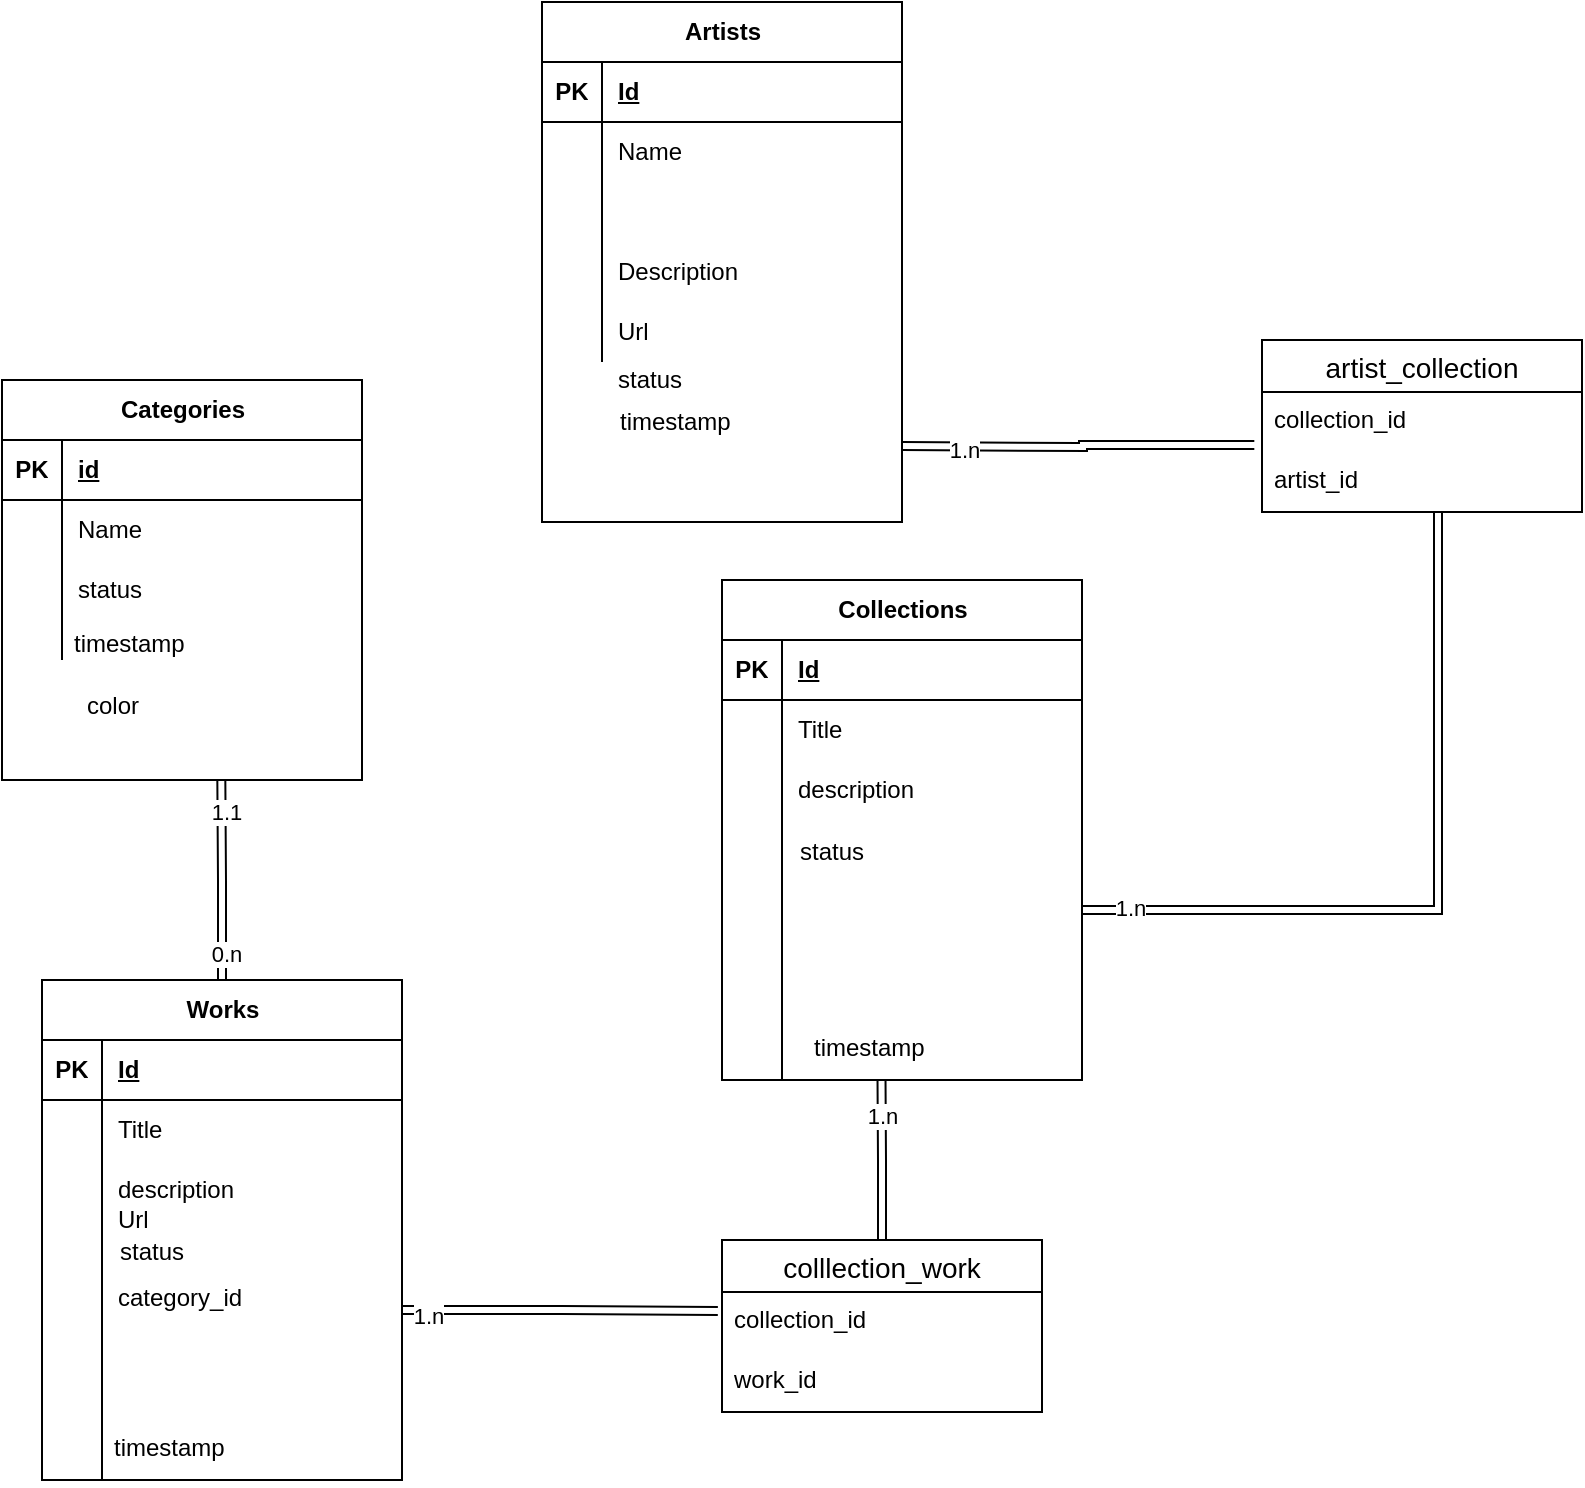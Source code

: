 <mxfile version="22.0.0" type="device">
  <diagram name="Page-1" id="lh1vO2fwS8h3K3bvofUn">
    <mxGraphModel dx="896" dy="1795" grid="1" gridSize="10" guides="1" tooltips="1" connect="1" arrows="1" fold="1" page="1" pageScale="1" pageWidth="827" pageHeight="1169" math="0" shadow="0">
      <root>
        <mxCell id="0" />
        <mxCell id="1" parent="0" />
        <mxCell id="6TNkbkSnqfUSLjNaHn4l-5" value="Categories" style="shape=table;startSize=30;container=1;collapsible=1;childLayout=tableLayout;fixedRows=1;rowLines=0;fontStyle=1;align=center;resizeLast=1;html=1;" vertex="1" parent="1">
          <mxGeometry x="40" y="-910" width="180" height="200" as="geometry" />
        </mxCell>
        <mxCell id="6TNkbkSnqfUSLjNaHn4l-6" value="" style="shape=tableRow;horizontal=0;startSize=0;swimlaneHead=0;swimlaneBody=0;fillColor=none;collapsible=0;dropTarget=0;points=[[0,0.5],[1,0.5]];portConstraint=eastwest;top=0;left=0;right=0;bottom=1;" vertex="1" parent="6TNkbkSnqfUSLjNaHn4l-5">
          <mxGeometry y="30" width="180" height="30" as="geometry" />
        </mxCell>
        <mxCell id="6TNkbkSnqfUSLjNaHn4l-7" value="PK" style="shape=partialRectangle;connectable=0;fillColor=none;top=0;left=0;bottom=0;right=0;fontStyle=1;overflow=hidden;whiteSpace=wrap;html=1;" vertex="1" parent="6TNkbkSnqfUSLjNaHn4l-6">
          <mxGeometry width="30" height="30" as="geometry">
            <mxRectangle width="30" height="30" as="alternateBounds" />
          </mxGeometry>
        </mxCell>
        <mxCell id="6TNkbkSnqfUSLjNaHn4l-8" value="id" style="shape=partialRectangle;connectable=0;fillColor=none;top=0;left=0;bottom=0;right=0;align=left;spacingLeft=6;fontStyle=5;overflow=hidden;whiteSpace=wrap;html=1;" vertex="1" parent="6TNkbkSnqfUSLjNaHn4l-6">
          <mxGeometry x="30" width="150" height="30" as="geometry">
            <mxRectangle width="150" height="30" as="alternateBounds" />
          </mxGeometry>
        </mxCell>
        <mxCell id="6TNkbkSnqfUSLjNaHn4l-9" value="" style="shape=tableRow;horizontal=0;startSize=0;swimlaneHead=0;swimlaneBody=0;fillColor=none;collapsible=0;dropTarget=0;points=[[0,0.5],[1,0.5]];portConstraint=eastwest;top=0;left=0;right=0;bottom=0;" vertex="1" parent="6TNkbkSnqfUSLjNaHn4l-5">
          <mxGeometry y="60" width="180" height="30" as="geometry" />
        </mxCell>
        <mxCell id="6TNkbkSnqfUSLjNaHn4l-10" value="" style="shape=partialRectangle;connectable=0;fillColor=none;top=0;left=0;bottom=0;right=0;editable=1;overflow=hidden;whiteSpace=wrap;html=1;" vertex="1" parent="6TNkbkSnqfUSLjNaHn4l-9">
          <mxGeometry width="30" height="30" as="geometry">
            <mxRectangle width="30" height="30" as="alternateBounds" />
          </mxGeometry>
        </mxCell>
        <mxCell id="6TNkbkSnqfUSLjNaHn4l-11" value="Name" style="shape=partialRectangle;connectable=0;fillColor=none;top=0;left=0;bottom=0;right=0;align=left;spacingLeft=6;overflow=hidden;whiteSpace=wrap;html=1;" vertex="1" parent="6TNkbkSnqfUSLjNaHn4l-9">
          <mxGeometry x="30" width="150" height="30" as="geometry">
            <mxRectangle width="150" height="30" as="alternateBounds" />
          </mxGeometry>
        </mxCell>
        <mxCell id="6TNkbkSnqfUSLjNaHn4l-12" value="" style="shape=tableRow;horizontal=0;startSize=0;swimlaneHead=0;swimlaneBody=0;fillColor=none;collapsible=0;dropTarget=0;points=[[0,0.5],[1,0.5]];portConstraint=eastwest;top=0;left=0;right=0;bottom=0;" vertex="1" parent="6TNkbkSnqfUSLjNaHn4l-5">
          <mxGeometry y="90" width="180" height="30" as="geometry" />
        </mxCell>
        <mxCell id="6TNkbkSnqfUSLjNaHn4l-13" value="" style="shape=partialRectangle;connectable=0;fillColor=none;top=0;left=0;bottom=0;right=0;editable=1;overflow=hidden;whiteSpace=wrap;html=1;" vertex="1" parent="6TNkbkSnqfUSLjNaHn4l-12">
          <mxGeometry width="30" height="30" as="geometry">
            <mxRectangle width="30" height="30" as="alternateBounds" />
          </mxGeometry>
        </mxCell>
        <mxCell id="6TNkbkSnqfUSLjNaHn4l-14" value="status" style="shape=partialRectangle;connectable=0;fillColor=none;top=0;left=0;bottom=0;right=0;align=left;spacingLeft=6;overflow=hidden;whiteSpace=wrap;html=1;" vertex="1" parent="6TNkbkSnqfUSLjNaHn4l-12">
          <mxGeometry x="30" width="150" height="30" as="geometry">
            <mxRectangle width="150" height="30" as="alternateBounds" />
          </mxGeometry>
        </mxCell>
        <mxCell id="6TNkbkSnqfUSLjNaHn4l-15" value="" style="shape=tableRow;horizontal=0;startSize=0;swimlaneHead=0;swimlaneBody=0;fillColor=none;collapsible=0;dropTarget=0;points=[[0,0.5],[1,0.5]];portConstraint=eastwest;top=0;left=0;right=0;bottom=0;" vertex="1" parent="6TNkbkSnqfUSLjNaHn4l-5">
          <mxGeometry y="120" width="180" height="20" as="geometry" />
        </mxCell>
        <mxCell id="6TNkbkSnqfUSLjNaHn4l-16" value="" style="shape=partialRectangle;connectable=0;fillColor=none;top=0;left=0;bottom=0;right=0;editable=1;overflow=hidden;whiteSpace=wrap;html=1;" vertex="1" parent="6TNkbkSnqfUSLjNaHn4l-15">
          <mxGeometry width="30" height="20" as="geometry">
            <mxRectangle width="30" height="20" as="alternateBounds" />
          </mxGeometry>
        </mxCell>
        <mxCell id="6TNkbkSnqfUSLjNaHn4l-17" value="" style="shape=partialRectangle;connectable=0;fillColor=none;top=0;left=0;bottom=0;right=0;align=left;spacingLeft=6;overflow=hidden;whiteSpace=wrap;html=1;" vertex="1" parent="6TNkbkSnqfUSLjNaHn4l-15">
          <mxGeometry x="30" width="150" height="20" as="geometry">
            <mxRectangle width="150" height="20" as="alternateBounds" />
          </mxGeometry>
        </mxCell>
        <mxCell id="6TNkbkSnqfUSLjNaHn4l-31" value="Artists" style="shape=table;startSize=30;container=1;collapsible=1;childLayout=tableLayout;fixedRows=1;rowLines=0;fontStyle=1;align=center;resizeLast=1;html=1;" vertex="1" parent="1">
          <mxGeometry x="310" y="-1099" width="180" height="260" as="geometry" />
        </mxCell>
        <mxCell id="6TNkbkSnqfUSLjNaHn4l-32" value="" style="shape=tableRow;horizontal=0;startSize=0;swimlaneHead=0;swimlaneBody=0;fillColor=none;collapsible=0;dropTarget=0;points=[[0,0.5],[1,0.5]];portConstraint=eastwest;top=0;left=0;right=0;bottom=1;" vertex="1" parent="6TNkbkSnqfUSLjNaHn4l-31">
          <mxGeometry y="30" width="180" height="30" as="geometry" />
        </mxCell>
        <mxCell id="6TNkbkSnqfUSLjNaHn4l-33" value="PK" style="shape=partialRectangle;connectable=0;fillColor=none;top=0;left=0;bottom=0;right=0;fontStyle=1;overflow=hidden;whiteSpace=wrap;html=1;" vertex="1" parent="6TNkbkSnqfUSLjNaHn4l-32">
          <mxGeometry width="30" height="30" as="geometry">
            <mxRectangle width="30" height="30" as="alternateBounds" />
          </mxGeometry>
        </mxCell>
        <mxCell id="6TNkbkSnqfUSLjNaHn4l-34" value="Id" style="shape=partialRectangle;connectable=0;fillColor=none;top=0;left=0;bottom=0;right=0;align=left;spacingLeft=6;fontStyle=5;overflow=hidden;whiteSpace=wrap;html=1;" vertex="1" parent="6TNkbkSnqfUSLjNaHn4l-32">
          <mxGeometry x="30" width="150" height="30" as="geometry">
            <mxRectangle width="150" height="30" as="alternateBounds" />
          </mxGeometry>
        </mxCell>
        <mxCell id="6TNkbkSnqfUSLjNaHn4l-35" value="" style="shape=tableRow;horizontal=0;startSize=0;swimlaneHead=0;swimlaneBody=0;fillColor=none;collapsible=0;dropTarget=0;points=[[0,0.5],[1,0.5]];portConstraint=eastwest;top=0;left=0;right=0;bottom=0;" vertex="1" parent="6TNkbkSnqfUSLjNaHn4l-31">
          <mxGeometry y="60" width="180" height="30" as="geometry" />
        </mxCell>
        <mxCell id="6TNkbkSnqfUSLjNaHn4l-36" value="" style="shape=partialRectangle;connectable=0;fillColor=none;top=0;left=0;bottom=0;right=0;editable=1;overflow=hidden;whiteSpace=wrap;html=1;" vertex="1" parent="6TNkbkSnqfUSLjNaHn4l-35">
          <mxGeometry width="30" height="30" as="geometry">
            <mxRectangle width="30" height="30" as="alternateBounds" />
          </mxGeometry>
        </mxCell>
        <mxCell id="6TNkbkSnqfUSLjNaHn4l-37" value="Name" style="shape=partialRectangle;connectable=0;fillColor=none;top=0;left=0;bottom=0;right=0;align=left;spacingLeft=6;overflow=hidden;whiteSpace=wrap;html=1;" vertex="1" parent="6TNkbkSnqfUSLjNaHn4l-35">
          <mxGeometry x="30" width="150" height="30" as="geometry">
            <mxRectangle width="150" height="30" as="alternateBounds" />
          </mxGeometry>
        </mxCell>
        <mxCell id="6TNkbkSnqfUSLjNaHn4l-38" value="" style="shape=tableRow;horizontal=0;startSize=0;swimlaneHead=0;swimlaneBody=0;fillColor=none;collapsible=0;dropTarget=0;points=[[0,0.5],[1,0.5]];portConstraint=eastwest;top=0;left=0;right=0;bottom=0;" vertex="1" parent="6TNkbkSnqfUSLjNaHn4l-31">
          <mxGeometry y="90" width="180" height="30" as="geometry" />
        </mxCell>
        <mxCell id="6TNkbkSnqfUSLjNaHn4l-39" value="" style="shape=partialRectangle;connectable=0;fillColor=none;top=0;left=0;bottom=0;right=0;editable=1;overflow=hidden;whiteSpace=wrap;html=1;" vertex="1" parent="6TNkbkSnqfUSLjNaHn4l-38">
          <mxGeometry width="30" height="30" as="geometry">
            <mxRectangle width="30" height="30" as="alternateBounds" />
          </mxGeometry>
        </mxCell>
        <mxCell id="6TNkbkSnqfUSLjNaHn4l-40" value="" style="shape=partialRectangle;connectable=0;fillColor=none;top=0;left=0;bottom=0;right=0;align=left;spacingLeft=6;overflow=hidden;whiteSpace=wrap;html=1;" vertex="1" parent="6TNkbkSnqfUSLjNaHn4l-38">
          <mxGeometry x="30" width="150" height="30" as="geometry">
            <mxRectangle width="150" height="30" as="alternateBounds" />
          </mxGeometry>
        </mxCell>
        <mxCell id="6TNkbkSnqfUSLjNaHn4l-41" value="" style="shape=tableRow;horizontal=0;startSize=0;swimlaneHead=0;swimlaneBody=0;fillColor=none;collapsible=0;dropTarget=0;points=[[0,0.5],[1,0.5]];portConstraint=eastwest;top=0;left=0;right=0;bottom=0;" vertex="1" parent="6TNkbkSnqfUSLjNaHn4l-31">
          <mxGeometry y="120" width="180" height="30" as="geometry" />
        </mxCell>
        <mxCell id="6TNkbkSnqfUSLjNaHn4l-42" value="" style="shape=partialRectangle;connectable=0;fillColor=none;top=0;left=0;bottom=0;right=0;editable=1;overflow=hidden;whiteSpace=wrap;html=1;" vertex="1" parent="6TNkbkSnqfUSLjNaHn4l-41">
          <mxGeometry width="30" height="30" as="geometry">
            <mxRectangle width="30" height="30" as="alternateBounds" />
          </mxGeometry>
        </mxCell>
        <mxCell id="6TNkbkSnqfUSLjNaHn4l-43" value="Description" style="shape=partialRectangle;connectable=0;fillColor=none;top=0;left=0;bottom=0;right=0;align=left;spacingLeft=6;overflow=hidden;whiteSpace=wrap;html=1;" vertex="1" parent="6TNkbkSnqfUSLjNaHn4l-41">
          <mxGeometry x="30" width="150" height="30" as="geometry">
            <mxRectangle width="150" height="30" as="alternateBounds" />
          </mxGeometry>
        </mxCell>
        <mxCell id="6TNkbkSnqfUSLjNaHn4l-122" value="" style="shape=tableRow;horizontal=0;startSize=0;swimlaneHead=0;swimlaneBody=0;fillColor=none;collapsible=0;dropTarget=0;points=[[0,0.5],[1,0.5]];portConstraint=eastwest;top=0;left=0;right=0;bottom=0;" vertex="1" parent="6TNkbkSnqfUSLjNaHn4l-31">
          <mxGeometry y="150" width="180" height="30" as="geometry" />
        </mxCell>
        <mxCell id="6TNkbkSnqfUSLjNaHn4l-123" value="" style="shape=partialRectangle;connectable=0;fillColor=none;top=0;left=0;bottom=0;right=0;editable=1;overflow=hidden;whiteSpace=wrap;html=1;" vertex="1" parent="6TNkbkSnqfUSLjNaHn4l-122">
          <mxGeometry width="30" height="30" as="geometry">
            <mxRectangle width="30" height="30" as="alternateBounds" />
          </mxGeometry>
        </mxCell>
        <mxCell id="6TNkbkSnqfUSLjNaHn4l-124" value="Url" style="shape=partialRectangle;connectable=0;fillColor=none;top=0;left=0;bottom=0;right=0;align=left;spacingLeft=6;overflow=hidden;whiteSpace=wrap;html=1;" vertex="1" parent="6TNkbkSnqfUSLjNaHn4l-122">
          <mxGeometry x="30" width="150" height="30" as="geometry">
            <mxRectangle width="150" height="30" as="alternateBounds" />
          </mxGeometry>
        </mxCell>
        <mxCell id="6TNkbkSnqfUSLjNaHn4l-44" value="Collections" style="shape=table;startSize=30;container=1;collapsible=1;childLayout=tableLayout;fixedRows=1;rowLines=0;fontStyle=1;align=center;resizeLast=1;html=1;" vertex="1" parent="1">
          <mxGeometry x="400" y="-810" width="180" height="250" as="geometry" />
        </mxCell>
        <mxCell id="6TNkbkSnqfUSLjNaHn4l-45" value="" style="shape=tableRow;horizontal=0;startSize=0;swimlaneHead=0;swimlaneBody=0;fillColor=none;collapsible=0;dropTarget=0;points=[[0,0.5],[1,0.5]];portConstraint=eastwest;top=0;left=0;right=0;bottom=1;" vertex="1" parent="6TNkbkSnqfUSLjNaHn4l-44">
          <mxGeometry y="30" width="180" height="30" as="geometry" />
        </mxCell>
        <mxCell id="6TNkbkSnqfUSLjNaHn4l-46" value="PK" style="shape=partialRectangle;connectable=0;fillColor=none;top=0;left=0;bottom=0;right=0;fontStyle=1;overflow=hidden;whiteSpace=wrap;html=1;" vertex="1" parent="6TNkbkSnqfUSLjNaHn4l-45">
          <mxGeometry width="30" height="30" as="geometry">
            <mxRectangle width="30" height="30" as="alternateBounds" />
          </mxGeometry>
        </mxCell>
        <mxCell id="6TNkbkSnqfUSLjNaHn4l-47" value="Id" style="shape=partialRectangle;connectable=0;fillColor=none;top=0;left=0;bottom=0;right=0;align=left;spacingLeft=6;fontStyle=5;overflow=hidden;whiteSpace=wrap;html=1;" vertex="1" parent="6TNkbkSnqfUSLjNaHn4l-45">
          <mxGeometry x="30" width="150" height="30" as="geometry">
            <mxRectangle width="150" height="30" as="alternateBounds" />
          </mxGeometry>
        </mxCell>
        <mxCell id="6TNkbkSnqfUSLjNaHn4l-48" value="" style="shape=tableRow;horizontal=0;startSize=0;swimlaneHead=0;swimlaneBody=0;fillColor=none;collapsible=0;dropTarget=0;points=[[0,0.5],[1,0.5]];portConstraint=eastwest;top=0;left=0;right=0;bottom=0;" vertex="1" parent="6TNkbkSnqfUSLjNaHn4l-44">
          <mxGeometry y="60" width="180" height="30" as="geometry" />
        </mxCell>
        <mxCell id="6TNkbkSnqfUSLjNaHn4l-49" value="" style="shape=partialRectangle;connectable=0;fillColor=none;top=0;left=0;bottom=0;right=0;editable=1;overflow=hidden;whiteSpace=wrap;html=1;" vertex="1" parent="6TNkbkSnqfUSLjNaHn4l-48">
          <mxGeometry width="30" height="30" as="geometry">
            <mxRectangle width="30" height="30" as="alternateBounds" />
          </mxGeometry>
        </mxCell>
        <mxCell id="6TNkbkSnqfUSLjNaHn4l-50" value="Title" style="shape=partialRectangle;connectable=0;fillColor=none;top=0;left=0;bottom=0;right=0;align=left;spacingLeft=6;overflow=hidden;whiteSpace=wrap;html=1;" vertex="1" parent="6TNkbkSnqfUSLjNaHn4l-48">
          <mxGeometry x="30" width="150" height="30" as="geometry">
            <mxRectangle width="150" height="30" as="alternateBounds" />
          </mxGeometry>
        </mxCell>
        <mxCell id="6TNkbkSnqfUSLjNaHn4l-51" value="" style="shape=tableRow;horizontal=0;startSize=0;swimlaneHead=0;swimlaneBody=0;fillColor=none;collapsible=0;dropTarget=0;points=[[0,0.5],[1,0.5]];portConstraint=eastwest;top=0;left=0;right=0;bottom=0;" vertex="1" parent="6TNkbkSnqfUSLjNaHn4l-44">
          <mxGeometry y="90" width="180" height="30" as="geometry" />
        </mxCell>
        <mxCell id="6TNkbkSnqfUSLjNaHn4l-52" value="" style="shape=partialRectangle;connectable=0;fillColor=none;top=0;left=0;bottom=0;right=0;editable=1;overflow=hidden;whiteSpace=wrap;html=1;" vertex="1" parent="6TNkbkSnqfUSLjNaHn4l-51">
          <mxGeometry width="30" height="30" as="geometry">
            <mxRectangle width="30" height="30" as="alternateBounds" />
          </mxGeometry>
        </mxCell>
        <mxCell id="6TNkbkSnqfUSLjNaHn4l-53" value="description" style="shape=partialRectangle;connectable=0;fillColor=none;top=0;left=0;bottom=0;right=0;align=left;spacingLeft=6;overflow=hidden;whiteSpace=wrap;html=1;" vertex="1" parent="6TNkbkSnqfUSLjNaHn4l-51">
          <mxGeometry x="30" width="150" height="30" as="geometry">
            <mxRectangle width="150" height="30" as="alternateBounds" />
          </mxGeometry>
        </mxCell>
        <mxCell id="6TNkbkSnqfUSLjNaHn4l-54" value="" style="shape=tableRow;horizontal=0;startSize=0;swimlaneHead=0;swimlaneBody=0;fillColor=none;collapsible=0;dropTarget=0;points=[[0,0.5],[1,0.5]];portConstraint=eastwest;top=0;left=0;right=0;bottom=0;" vertex="1" parent="6TNkbkSnqfUSLjNaHn4l-44">
          <mxGeometry y="120" width="180" height="130" as="geometry" />
        </mxCell>
        <mxCell id="6TNkbkSnqfUSLjNaHn4l-55" value="" style="shape=partialRectangle;connectable=0;fillColor=none;top=0;left=0;bottom=0;right=0;editable=1;overflow=hidden;whiteSpace=wrap;html=1;" vertex="1" parent="6TNkbkSnqfUSLjNaHn4l-54">
          <mxGeometry width="30" height="130" as="geometry">
            <mxRectangle width="30" height="130" as="alternateBounds" />
          </mxGeometry>
        </mxCell>
        <mxCell id="6TNkbkSnqfUSLjNaHn4l-56" value="" style="shape=partialRectangle;connectable=0;fillColor=none;top=0;left=0;bottom=0;right=0;align=left;spacingLeft=6;overflow=hidden;whiteSpace=wrap;html=1;" vertex="1" parent="6TNkbkSnqfUSLjNaHn4l-54">
          <mxGeometry x="30" width="150" height="130" as="geometry">
            <mxRectangle width="150" height="130" as="alternateBounds" />
          </mxGeometry>
        </mxCell>
        <mxCell id="6TNkbkSnqfUSLjNaHn4l-57" value="" style="shape=tableRow;horizontal=0;startSize=0;swimlaneHead=0;swimlaneBody=0;fillColor=none;collapsible=0;dropTarget=0;points=[[0,0.5],[1,0.5]];portConstraint=eastwest;top=0;left=0;right=0;bottom=0;" vertex="1" parent="1">
          <mxGeometry x="401" y="-689" width="180" height="30" as="geometry" />
        </mxCell>
        <mxCell id="6TNkbkSnqfUSLjNaHn4l-58" value="" style="shape=partialRectangle;connectable=0;fillColor=none;top=0;left=0;bottom=0;right=0;editable=1;overflow=hidden;whiteSpace=wrap;html=1;" vertex="1" parent="6TNkbkSnqfUSLjNaHn4l-57">
          <mxGeometry width="30" height="30" as="geometry">
            <mxRectangle width="30" height="30" as="alternateBounds" />
          </mxGeometry>
        </mxCell>
        <mxCell id="6TNkbkSnqfUSLjNaHn4l-59" value="status" style="shape=partialRectangle;connectable=0;fillColor=none;top=0;left=0;bottom=0;right=0;align=left;spacingLeft=6;overflow=hidden;whiteSpace=wrap;html=1;" vertex="1" parent="6TNkbkSnqfUSLjNaHn4l-57">
          <mxGeometry x="30" width="150" height="30" as="geometry">
            <mxRectangle width="150" height="30" as="alternateBounds" />
          </mxGeometry>
        </mxCell>
        <mxCell id="6TNkbkSnqfUSLjNaHn4l-60" value="" style="shape=tableRow;horizontal=0;startSize=0;swimlaneHead=0;swimlaneBody=0;fillColor=none;collapsible=0;dropTarget=0;points=[[0,0.5],[1,0.5]];portConstraint=eastwest;top=0;left=0;right=0;bottom=0;" vertex="1" parent="1">
          <mxGeometry x="400" y="-660" width="180" height="30" as="geometry" />
        </mxCell>
        <mxCell id="6TNkbkSnqfUSLjNaHn4l-61" value="" style="shape=partialRectangle;connectable=0;fillColor=none;top=0;left=0;bottom=0;right=0;editable=1;overflow=hidden;whiteSpace=wrap;html=1;" vertex="1" parent="6TNkbkSnqfUSLjNaHn4l-60">
          <mxGeometry width="30" height="30" as="geometry">
            <mxRectangle width="30" height="30" as="alternateBounds" />
          </mxGeometry>
        </mxCell>
        <mxCell id="6TNkbkSnqfUSLjNaHn4l-62" value="" style="shape=partialRectangle;connectable=0;fillColor=none;top=0;left=0;bottom=0;right=0;align=left;spacingLeft=6;overflow=hidden;whiteSpace=wrap;html=1;" vertex="1" parent="6TNkbkSnqfUSLjNaHn4l-60">
          <mxGeometry x="30" width="150" height="30" as="geometry">
            <mxRectangle width="150" height="30" as="alternateBounds" />
          </mxGeometry>
        </mxCell>
        <mxCell id="6TNkbkSnqfUSLjNaHn4l-63" value="" style="shape=tableRow;horizontal=0;startSize=0;swimlaneHead=0;swimlaneBody=0;fillColor=none;collapsible=0;dropTarget=0;points=[[0,0.5],[1,0.5]];portConstraint=eastwest;top=0;left=0;right=0;bottom=0;" vertex="1" parent="1">
          <mxGeometry x="400" y="-620" width="180" height="30" as="geometry" />
        </mxCell>
        <mxCell id="6TNkbkSnqfUSLjNaHn4l-64" value="" style="shape=partialRectangle;connectable=0;fillColor=none;top=0;left=0;bottom=0;right=0;editable=1;overflow=hidden;whiteSpace=wrap;html=1;" vertex="1" parent="6TNkbkSnqfUSLjNaHn4l-63">
          <mxGeometry width="30" height="30" as="geometry">
            <mxRectangle width="30" height="30" as="alternateBounds" />
          </mxGeometry>
        </mxCell>
        <mxCell id="6TNkbkSnqfUSLjNaHn4l-65" value="" style="shape=partialRectangle;connectable=0;fillColor=none;top=0;left=0;bottom=0;right=0;align=left;spacingLeft=6;overflow=hidden;whiteSpace=wrap;html=1;" vertex="1" parent="6TNkbkSnqfUSLjNaHn4l-63">
          <mxGeometry x="30" width="150" height="30" as="geometry">
            <mxRectangle width="150" height="30" as="alternateBounds" />
          </mxGeometry>
        </mxCell>
        <mxCell id="6TNkbkSnqfUSLjNaHn4l-66" value="" style="shape=tableRow;horizontal=0;startSize=0;swimlaneHead=0;swimlaneBody=0;fillColor=none;collapsible=0;dropTarget=0;points=[[0,0.5],[1,0.5]];portConstraint=eastwest;top=0;left=0;right=0;bottom=0;" vertex="1" parent="1">
          <mxGeometry x="310" y="-910" width="180" height="30" as="geometry" />
        </mxCell>
        <mxCell id="6TNkbkSnqfUSLjNaHn4l-67" value="" style="shape=partialRectangle;connectable=0;fillColor=none;top=0;left=0;bottom=0;right=0;editable=1;overflow=hidden;whiteSpace=wrap;html=1;" vertex="1" parent="6TNkbkSnqfUSLjNaHn4l-66">
          <mxGeometry width="30" height="30" as="geometry">
            <mxRectangle width="30" height="30" as="alternateBounds" />
          </mxGeometry>
        </mxCell>
        <mxCell id="6TNkbkSnqfUSLjNaHn4l-68" value="status" style="shape=partialRectangle;connectable=0;fillColor=none;top=0;left=0;bottom=0;right=0;align=left;spacingLeft=6;overflow=hidden;whiteSpace=wrap;html=1;" vertex="1" parent="6TNkbkSnqfUSLjNaHn4l-66">
          <mxGeometry x="30" y="-15" width="150" height="30" as="geometry">
            <mxRectangle width="150" height="30" as="alternateBounds" />
          </mxGeometry>
        </mxCell>
        <mxCell id="6TNkbkSnqfUSLjNaHn4l-168" style="edgeStyle=orthogonalEdgeStyle;rounded=0;orthogonalLoop=1;jettySize=auto;html=1;exitX=0.5;exitY=0;exitDx=0;exitDy=0;shape=link;" edge="1" parent="1" source="6TNkbkSnqfUSLjNaHn4l-82">
          <mxGeometry relative="1" as="geometry">
            <mxPoint x="149.667" y="-710" as="targetPoint" />
          </mxGeometry>
        </mxCell>
        <mxCell id="6TNkbkSnqfUSLjNaHn4l-172" value="1.1" style="edgeLabel;html=1;align=center;verticalAlign=middle;resizable=0;points=[];" vertex="1" connectable="0" parent="6TNkbkSnqfUSLjNaHn4l-168">
          <mxGeometry x="0.691" y="-2" relative="1" as="geometry">
            <mxPoint as="offset" />
          </mxGeometry>
        </mxCell>
        <mxCell id="6TNkbkSnqfUSLjNaHn4l-173" value="0.n" style="edgeLabel;html=1;align=center;verticalAlign=middle;resizable=0;points=[];" vertex="1" connectable="0" parent="6TNkbkSnqfUSLjNaHn4l-168">
          <mxGeometry x="-0.744" y="-2" relative="1" as="geometry">
            <mxPoint as="offset" />
          </mxGeometry>
        </mxCell>
        <mxCell id="6TNkbkSnqfUSLjNaHn4l-82" value="Works" style="shape=table;startSize=30;container=1;collapsible=1;childLayout=tableLayout;fixedRows=1;rowLines=0;fontStyle=1;align=center;resizeLast=1;html=1;" vertex="1" parent="1">
          <mxGeometry x="60" y="-610" width="180" height="250" as="geometry" />
        </mxCell>
        <mxCell id="6TNkbkSnqfUSLjNaHn4l-83" value="" style="shape=tableRow;horizontal=0;startSize=0;swimlaneHead=0;swimlaneBody=0;fillColor=none;collapsible=0;dropTarget=0;points=[[0,0.5],[1,0.5]];portConstraint=eastwest;top=0;left=0;right=0;bottom=1;" vertex="1" parent="6TNkbkSnqfUSLjNaHn4l-82">
          <mxGeometry y="30" width="180" height="30" as="geometry" />
        </mxCell>
        <mxCell id="6TNkbkSnqfUSLjNaHn4l-84" value="PK" style="shape=partialRectangle;connectable=0;fillColor=none;top=0;left=0;bottom=0;right=0;fontStyle=1;overflow=hidden;whiteSpace=wrap;html=1;" vertex="1" parent="6TNkbkSnqfUSLjNaHn4l-83">
          <mxGeometry width="30" height="30" as="geometry">
            <mxRectangle width="30" height="30" as="alternateBounds" />
          </mxGeometry>
        </mxCell>
        <mxCell id="6TNkbkSnqfUSLjNaHn4l-85" value="Id" style="shape=partialRectangle;connectable=0;fillColor=none;top=0;left=0;bottom=0;right=0;align=left;spacingLeft=6;fontStyle=5;overflow=hidden;whiteSpace=wrap;html=1;" vertex="1" parent="6TNkbkSnqfUSLjNaHn4l-83">
          <mxGeometry x="30" width="150" height="30" as="geometry">
            <mxRectangle width="150" height="30" as="alternateBounds" />
          </mxGeometry>
        </mxCell>
        <mxCell id="6TNkbkSnqfUSLjNaHn4l-86" value="" style="shape=tableRow;horizontal=0;startSize=0;swimlaneHead=0;swimlaneBody=0;fillColor=none;collapsible=0;dropTarget=0;points=[[0,0.5],[1,0.5]];portConstraint=eastwest;top=0;left=0;right=0;bottom=0;" vertex="1" parent="6TNkbkSnqfUSLjNaHn4l-82">
          <mxGeometry y="60" width="180" height="30" as="geometry" />
        </mxCell>
        <mxCell id="6TNkbkSnqfUSLjNaHn4l-87" value="" style="shape=partialRectangle;connectable=0;fillColor=none;top=0;left=0;bottom=0;right=0;editable=1;overflow=hidden;whiteSpace=wrap;html=1;" vertex="1" parent="6TNkbkSnqfUSLjNaHn4l-86">
          <mxGeometry width="30" height="30" as="geometry">
            <mxRectangle width="30" height="30" as="alternateBounds" />
          </mxGeometry>
        </mxCell>
        <mxCell id="6TNkbkSnqfUSLjNaHn4l-88" value="Title" style="shape=partialRectangle;connectable=0;fillColor=none;top=0;left=0;bottom=0;right=0;align=left;spacingLeft=6;overflow=hidden;whiteSpace=wrap;html=1;" vertex="1" parent="6TNkbkSnqfUSLjNaHn4l-86">
          <mxGeometry x="30" width="150" height="30" as="geometry">
            <mxRectangle width="150" height="30" as="alternateBounds" />
          </mxGeometry>
        </mxCell>
        <mxCell id="6TNkbkSnqfUSLjNaHn4l-89" value="" style="shape=tableRow;horizontal=0;startSize=0;swimlaneHead=0;swimlaneBody=0;fillColor=none;collapsible=0;dropTarget=0;points=[[0,0.5],[1,0.5]];portConstraint=eastwest;top=0;left=0;right=0;bottom=0;" vertex="1" parent="6TNkbkSnqfUSLjNaHn4l-82">
          <mxGeometry y="90" width="180" height="30" as="geometry" />
        </mxCell>
        <mxCell id="6TNkbkSnqfUSLjNaHn4l-90" value="" style="shape=partialRectangle;connectable=0;fillColor=none;top=0;left=0;bottom=0;right=0;editable=1;overflow=hidden;whiteSpace=wrap;html=1;" vertex="1" parent="6TNkbkSnqfUSLjNaHn4l-89">
          <mxGeometry width="30" height="30" as="geometry">
            <mxRectangle width="30" height="30" as="alternateBounds" />
          </mxGeometry>
        </mxCell>
        <mxCell id="6TNkbkSnqfUSLjNaHn4l-91" value="description" style="shape=partialRectangle;connectable=0;fillColor=none;top=0;left=0;bottom=0;right=0;align=left;spacingLeft=6;overflow=hidden;whiteSpace=wrap;html=1;" vertex="1" parent="6TNkbkSnqfUSLjNaHn4l-89">
          <mxGeometry x="30" width="150" height="30" as="geometry">
            <mxRectangle width="150" height="30" as="alternateBounds" />
          </mxGeometry>
        </mxCell>
        <mxCell id="6TNkbkSnqfUSLjNaHn4l-92" value="" style="shape=tableRow;horizontal=0;startSize=0;swimlaneHead=0;swimlaneBody=0;fillColor=none;collapsible=0;dropTarget=0;points=[[0,0.5],[1,0.5]];portConstraint=eastwest;top=0;left=0;right=0;bottom=0;" vertex="1" parent="6TNkbkSnqfUSLjNaHn4l-82">
          <mxGeometry y="120" width="180" height="130" as="geometry" />
        </mxCell>
        <mxCell id="6TNkbkSnqfUSLjNaHn4l-93" value="" style="shape=partialRectangle;connectable=0;fillColor=none;top=0;left=0;bottom=0;right=0;editable=1;overflow=hidden;whiteSpace=wrap;html=1;" vertex="1" parent="6TNkbkSnqfUSLjNaHn4l-92">
          <mxGeometry width="30" height="130" as="geometry">
            <mxRectangle width="30" height="130" as="alternateBounds" />
          </mxGeometry>
        </mxCell>
        <mxCell id="6TNkbkSnqfUSLjNaHn4l-94" value="" style="shape=partialRectangle;connectable=0;fillColor=none;top=0;left=0;bottom=0;right=0;align=left;spacingLeft=6;overflow=hidden;whiteSpace=wrap;html=1;" vertex="1" parent="6TNkbkSnqfUSLjNaHn4l-92">
          <mxGeometry x="30" width="150" height="130" as="geometry">
            <mxRectangle width="150" height="130" as="alternateBounds" />
          </mxGeometry>
        </mxCell>
        <mxCell id="6TNkbkSnqfUSLjNaHn4l-95" value="" style="shape=tableRow;horizontal=0;startSize=0;swimlaneHead=0;swimlaneBody=0;fillColor=none;collapsible=0;dropTarget=0;points=[[0,0.5],[1,0.5]];portConstraint=eastwest;top=0;left=0;right=0;bottom=0;" vertex="1" parent="1">
          <mxGeometry x="61" y="-489" width="180" height="30" as="geometry" />
        </mxCell>
        <mxCell id="6TNkbkSnqfUSLjNaHn4l-96" value="" style="shape=partialRectangle;connectable=0;fillColor=none;top=0;left=0;bottom=0;right=0;editable=1;overflow=hidden;whiteSpace=wrap;html=1;" vertex="1" parent="6TNkbkSnqfUSLjNaHn4l-95">
          <mxGeometry width="30" height="30" as="geometry">
            <mxRectangle width="30" height="30" as="alternateBounds" />
          </mxGeometry>
        </mxCell>
        <mxCell id="6TNkbkSnqfUSLjNaHn4l-97" value="status" style="shape=partialRectangle;connectable=0;fillColor=none;top=0;left=0;bottom=0;right=0;align=left;spacingLeft=6;overflow=hidden;whiteSpace=wrap;html=1;" vertex="1" parent="6TNkbkSnqfUSLjNaHn4l-95">
          <mxGeometry x="30" width="150" height="30" as="geometry">
            <mxRectangle width="150" height="30" as="alternateBounds" />
          </mxGeometry>
        </mxCell>
        <mxCell id="6TNkbkSnqfUSLjNaHn4l-98" value="" style="shape=tableRow;horizontal=0;startSize=0;swimlaneHead=0;swimlaneBody=0;fillColor=none;collapsible=0;dropTarget=0;points=[[0,0.5],[1,0.5]];portConstraint=eastwest;top=0;left=0;right=0;bottom=0;" vertex="1" parent="1">
          <mxGeometry x="60" y="-460" width="180" height="30" as="geometry" />
        </mxCell>
        <mxCell id="6TNkbkSnqfUSLjNaHn4l-99" value="" style="shape=partialRectangle;connectable=0;fillColor=none;top=0;left=0;bottom=0;right=0;editable=1;overflow=hidden;whiteSpace=wrap;html=1;" vertex="1" parent="6TNkbkSnqfUSLjNaHn4l-98">
          <mxGeometry width="30" height="30" as="geometry">
            <mxRectangle width="30" height="30" as="alternateBounds" />
          </mxGeometry>
        </mxCell>
        <mxCell id="6TNkbkSnqfUSLjNaHn4l-100" value="category_id" style="shape=partialRectangle;connectable=0;fillColor=none;top=0;left=0;bottom=0;right=0;align=left;spacingLeft=6;overflow=hidden;whiteSpace=wrap;html=1;" vertex="1" parent="6TNkbkSnqfUSLjNaHn4l-98">
          <mxGeometry x="30" y="-6" width="150" height="30" as="geometry">
            <mxRectangle width="150" height="30" as="alternateBounds" />
          </mxGeometry>
        </mxCell>
        <mxCell id="6TNkbkSnqfUSLjNaHn4l-101" value="" style="shape=tableRow;horizontal=0;startSize=0;swimlaneHead=0;swimlaneBody=0;fillColor=none;collapsible=0;dropTarget=0;points=[[0,0.5],[1,0.5]];portConstraint=eastwest;top=0;left=0;right=0;bottom=0;" vertex="1" parent="1">
          <mxGeometry x="60" y="-420" width="180" height="30" as="geometry" />
        </mxCell>
        <mxCell id="6TNkbkSnqfUSLjNaHn4l-102" value="" style="shape=partialRectangle;connectable=0;fillColor=none;top=0;left=0;bottom=0;right=0;editable=1;overflow=hidden;whiteSpace=wrap;html=1;" vertex="1" parent="6TNkbkSnqfUSLjNaHn4l-101">
          <mxGeometry width="30" height="30" as="geometry">
            <mxRectangle width="30" height="30" as="alternateBounds" />
          </mxGeometry>
        </mxCell>
        <mxCell id="6TNkbkSnqfUSLjNaHn4l-103" value="" style="shape=partialRectangle;connectable=0;fillColor=none;top=0;left=0;bottom=0;right=0;align=left;spacingLeft=6;overflow=hidden;whiteSpace=wrap;html=1;" vertex="1" parent="6TNkbkSnqfUSLjNaHn4l-101">
          <mxGeometry x="30" y="-1" width="150" height="30" as="geometry">
            <mxRectangle width="150" height="30" as="alternateBounds" />
          </mxGeometry>
        </mxCell>
        <mxCell id="6TNkbkSnqfUSLjNaHn4l-104" value="timestamp" style="text;strokeColor=none;fillColor=none;spacingLeft=4;spacingRight=4;overflow=hidden;rotatable=0;points=[[0,0.5],[1,0.5]];portConstraint=eastwest;fontSize=12;whiteSpace=wrap;html=1;" vertex="1" parent="1">
          <mxGeometry x="440" y="-590" width="140" height="30" as="geometry" />
        </mxCell>
        <mxCell id="6TNkbkSnqfUSLjNaHn4l-105" value="timestamp" style="text;strokeColor=none;fillColor=none;spacingLeft=4;spacingRight=4;overflow=hidden;rotatable=0;points=[[0,0.5],[1,0.5]];portConstraint=eastwest;fontSize=12;whiteSpace=wrap;html=1;" vertex="1" parent="1">
          <mxGeometry x="90" y="-390" width="150" height="30" as="geometry" />
        </mxCell>
        <mxCell id="6TNkbkSnqfUSLjNaHn4l-106" value="timestamp" style="text;strokeColor=none;fillColor=none;spacingLeft=4;spacingRight=4;overflow=hidden;rotatable=0;points=[[0,0.5],[1,0.5]];portConstraint=eastwest;fontSize=12;whiteSpace=wrap;html=1;" vertex="1" parent="1">
          <mxGeometry x="343" y="-903" width="140" height="30" as="geometry" />
        </mxCell>
        <mxCell id="6TNkbkSnqfUSLjNaHn4l-107" value="timestamp" style="text;strokeColor=none;fillColor=none;spacingLeft=4;spacingRight=4;overflow=hidden;rotatable=0;points=[[0,0.5],[1,0.5]];portConstraint=eastwest;fontSize=12;whiteSpace=wrap;html=1;" vertex="1" parent="1">
          <mxGeometry x="70" y="-792" width="140" height="30" as="geometry" />
        </mxCell>
        <mxCell id="6TNkbkSnqfUSLjNaHn4l-108" value="colllection_work" style="swimlane;fontStyle=0;childLayout=stackLayout;horizontal=1;startSize=26;horizontalStack=0;resizeParent=1;resizeParentMax=0;resizeLast=0;collapsible=1;marginBottom=0;align=center;fontSize=14;" vertex="1" parent="1">
          <mxGeometry x="400" y="-480" width="160" height="86" as="geometry" />
        </mxCell>
        <mxCell id="6TNkbkSnqfUSLjNaHn4l-109" value="collection_id" style="text;strokeColor=none;fillColor=none;spacingLeft=4;spacingRight=4;overflow=hidden;rotatable=0;points=[[0,0.5],[1,0.5]];portConstraint=eastwest;fontSize=12;whiteSpace=wrap;html=1;" vertex="1" parent="6TNkbkSnqfUSLjNaHn4l-108">
          <mxGeometry y="26" width="160" height="30" as="geometry" />
        </mxCell>
        <mxCell id="6TNkbkSnqfUSLjNaHn4l-110" value="work_id" style="text;strokeColor=none;fillColor=none;spacingLeft=4;spacingRight=4;overflow=hidden;rotatable=0;points=[[0,0.5],[1,0.5]];portConstraint=eastwest;fontSize=12;whiteSpace=wrap;html=1;" vertex="1" parent="6TNkbkSnqfUSLjNaHn4l-108">
          <mxGeometry y="56" width="160" height="30" as="geometry" />
        </mxCell>
        <mxCell id="6TNkbkSnqfUSLjNaHn4l-115" style="edgeStyle=orthogonalEdgeStyle;rounded=0;orthogonalLoop=1;jettySize=auto;html=1;exitX=1;exitY=0.5;exitDx=0;exitDy=0;entryX=-0.013;entryY=0.318;entryDx=0;entryDy=0;entryPerimeter=0;shape=link;" edge="1" parent="1" source="6TNkbkSnqfUSLjNaHn4l-98" target="6TNkbkSnqfUSLjNaHn4l-109">
          <mxGeometry relative="1" as="geometry" />
        </mxCell>
        <mxCell id="6TNkbkSnqfUSLjNaHn4l-155" value="1.n" style="edgeLabel;html=1;align=center;verticalAlign=middle;resizable=0;points=[];" vertex="1" connectable="0" parent="6TNkbkSnqfUSLjNaHn4l-115">
          <mxGeometry x="-0.844" y="-3" relative="1" as="geometry">
            <mxPoint as="offset" />
          </mxGeometry>
        </mxCell>
        <mxCell id="6TNkbkSnqfUSLjNaHn4l-116" style="edgeStyle=orthogonalEdgeStyle;rounded=0;orthogonalLoop=1;jettySize=auto;html=1;exitX=0.5;exitY=0;exitDx=0;exitDy=0;entryX=0.284;entryY=1;entryDx=0;entryDy=0;entryPerimeter=0;shape=link;" edge="1" parent="1" source="6TNkbkSnqfUSLjNaHn4l-108" target="6TNkbkSnqfUSLjNaHn4l-104">
          <mxGeometry relative="1" as="geometry" />
        </mxCell>
        <mxCell id="6TNkbkSnqfUSLjNaHn4l-145" value="1.n" style="edgeLabel;html=1;align=center;verticalAlign=middle;resizable=0;points=[];" vertex="1" connectable="0" parent="6TNkbkSnqfUSLjNaHn4l-116">
          <mxGeometry x="0.558" relative="1" as="geometry">
            <mxPoint as="offset" />
          </mxGeometry>
        </mxCell>
        <mxCell id="6TNkbkSnqfUSLjNaHn4l-125" value="Url" style="shape=partialRectangle;connectable=0;fillColor=none;top=0;left=0;bottom=0;right=0;align=left;spacingLeft=6;overflow=hidden;whiteSpace=wrap;html=1;" vertex="1" parent="1">
          <mxGeometry x="90" y="-505" width="150" height="30" as="geometry">
            <mxRectangle width="150" height="30" as="alternateBounds" />
          </mxGeometry>
        </mxCell>
        <mxCell id="6TNkbkSnqfUSLjNaHn4l-134" value="artist_collection" style="swimlane;fontStyle=0;childLayout=stackLayout;horizontal=1;startSize=26;horizontalStack=0;resizeParent=1;resizeParentMax=0;resizeLast=0;collapsible=1;marginBottom=0;align=center;fontSize=14;" vertex="1" parent="1">
          <mxGeometry x="670" y="-930" width="160" height="86" as="geometry" />
        </mxCell>
        <mxCell id="6TNkbkSnqfUSLjNaHn4l-135" value="collection_id" style="text;strokeColor=none;fillColor=none;spacingLeft=4;spacingRight=4;overflow=hidden;rotatable=0;points=[[0,0.5],[1,0.5]];portConstraint=eastwest;fontSize=12;whiteSpace=wrap;html=1;" vertex="1" parent="6TNkbkSnqfUSLjNaHn4l-134">
          <mxGeometry y="26" width="160" height="30" as="geometry" />
        </mxCell>
        <mxCell id="6TNkbkSnqfUSLjNaHn4l-136" value="artist_id" style="text;strokeColor=none;fillColor=none;spacingLeft=4;spacingRight=4;overflow=hidden;rotatable=0;points=[[0,0.5],[1,0.5]];portConstraint=eastwest;fontSize=12;whiteSpace=wrap;html=1;" vertex="1" parent="6TNkbkSnqfUSLjNaHn4l-134">
          <mxGeometry y="56" width="160" height="30" as="geometry" />
        </mxCell>
        <mxCell id="6TNkbkSnqfUSLjNaHn4l-137" style="edgeStyle=orthogonalEdgeStyle;rounded=0;orthogonalLoop=1;jettySize=auto;html=1;exitX=1;exitY=0.5;exitDx=0;exitDy=0;entryX=-0.024;entryY=0.884;entryDx=0;entryDy=0;entryPerimeter=0;shape=link;" edge="1" parent="1" target="6TNkbkSnqfUSLjNaHn4l-135">
          <mxGeometry relative="1" as="geometry">
            <mxPoint x="640" y="-877" as="targetPoint" />
            <mxPoint x="490" y="-877" as="sourcePoint" />
          </mxGeometry>
        </mxCell>
        <mxCell id="6TNkbkSnqfUSLjNaHn4l-147" value="1.n" style="edgeLabel;html=1;align=center;verticalAlign=middle;resizable=0;points=[];" vertex="1" connectable="0" parent="6TNkbkSnqfUSLjNaHn4l-137">
          <mxGeometry x="-0.651" y="-2" relative="1" as="geometry">
            <mxPoint as="offset" />
          </mxGeometry>
        </mxCell>
        <mxCell id="6TNkbkSnqfUSLjNaHn4l-138" style="edgeStyle=orthogonalEdgeStyle;rounded=0;orthogonalLoop=1;jettySize=auto;html=1;exitX=1;exitY=0.5;exitDx=0;exitDy=0;entryX=0.55;entryY=1.01;entryDx=0;entryDy=0;entryPerimeter=0;shape=link;" edge="1" parent="1" source="6TNkbkSnqfUSLjNaHn4l-60" target="6TNkbkSnqfUSLjNaHn4l-136">
          <mxGeometry relative="1" as="geometry" />
        </mxCell>
        <mxCell id="6TNkbkSnqfUSLjNaHn4l-142" value="1.n" style="edgeLabel;html=1;align=center;verticalAlign=middle;resizable=0;points=[];" vertex="1" connectable="0" parent="6TNkbkSnqfUSLjNaHn4l-138">
          <mxGeometry x="-0.873" y="1" relative="1" as="geometry">
            <mxPoint as="offset" />
          </mxGeometry>
        </mxCell>
        <mxCell id="6TNkbkSnqfUSLjNaHn4l-174" value="color" style="text;html=1;align=center;verticalAlign=middle;resizable=0;points=[];autosize=1;strokeColor=none;fillColor=none;" vertex="1" parent="1">
          <mxGeometry x="70" y="-762" width="50" height="30" as="geometry" />
        </mxCell>
      </root>
    </mxGraphModel>
  </diagram>
</mxfile>

